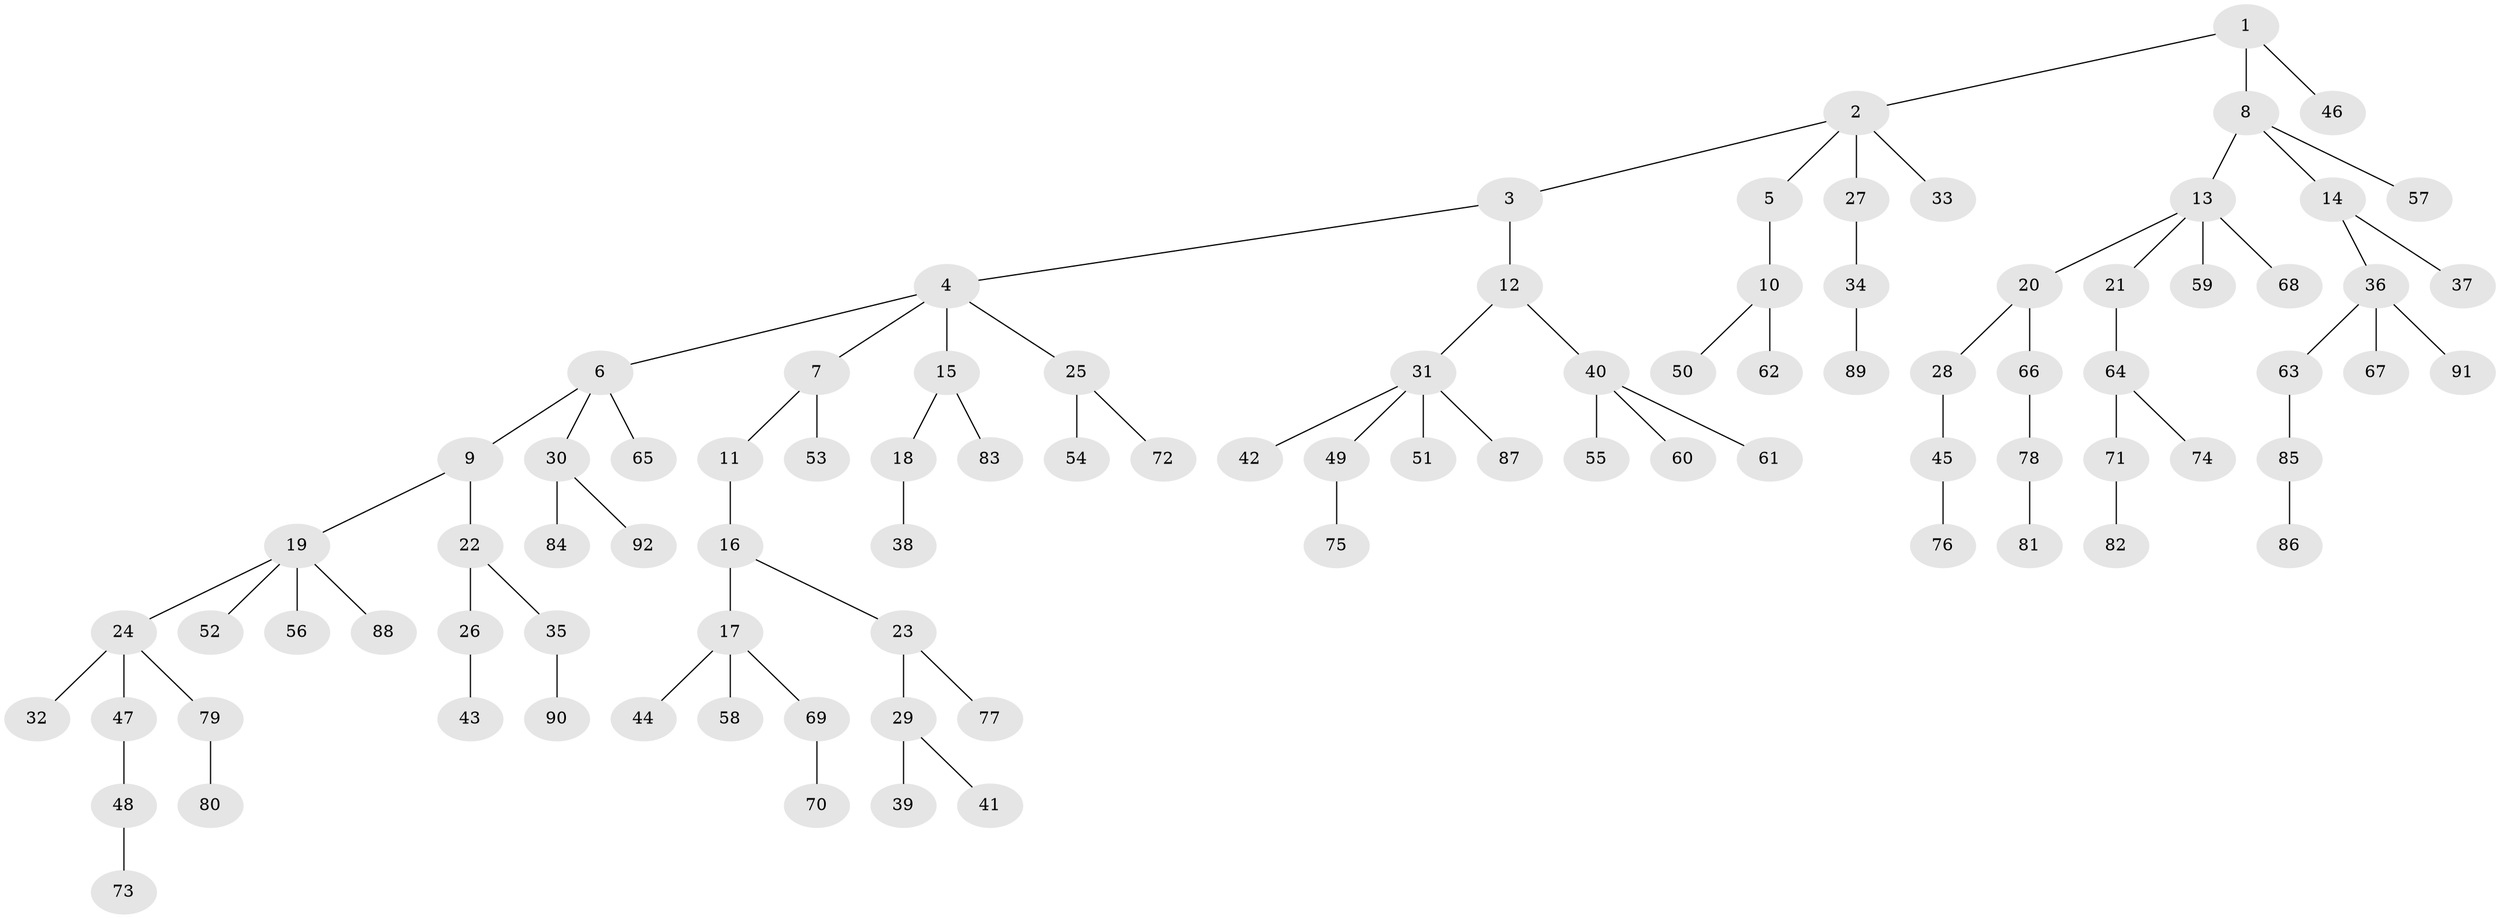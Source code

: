 // Generated by graph-tools (version 1.1) at 2025/26/03/09/25 03:26:24]
// undirected, 92 vertices, 91 edges
graph export_dot {
graph [start="1"]
  node [color=gray90,style=filled];
  1;
  2;
  3;
  4;
  5;
  6;
  7;
  8;
  9;
  10;
  11;
  12;
  13;
  14;
  15;
  16;
  17;
  18;
  19;
  20;
  21;
  22;
  23;
  24;
  25;
  26;
  27;
  28;
  29;
  30;
  31;
  32;
  33;
  34;
  35;
  36;
  37;
  38;
  39;
  40;
  41;
  42;
  43;
  44;
  45;
  46;
  47;
  48;
  49;
  50;
  51;
  52;
  53;
  54;
  55;
  56;
  57;
  58;
  59;
  60;
  61;
  62;
  63;
  64;
  65;
  66;
  67;
  68;
  69;
  70;
  71;
  72;
  73;
  74;
  75;
  76;
  77;
  78;
  79;
  80;
  81;
  82;
  83;
  84;
  85;
  86;
  87;
  88;
  89;
  90;
  91;
  92;
  1 -- 2;
  1 -- 8;
  1 -- 46;
  2 -- 3;
  2 -- 5;
  2 -- 27;
  2 -- 33;
  3 -- 4;
  3 -- 12;
  4 -- 6;
  4 -- 7;
  4 -- 15;
  4 -- 25;
  5 -- 10;
  6 -- 9;
  6 -- 30;
  6 -- 65;
  7 -- 11;
  7 -- 53;
  8 -- 13;
  8 -- 14;
  8 -- 57;
  9 -- 19;
  9 -- 22;
  10 -- 50;
  10 -- 62;
  11 -- 16;
  12 -- 31;
  12 -- 40;
  13 -- 20;
  13 -- 21;
  13 -- 59;
  13 -- 68;
  14 -- 36;
  14 -- 37;
  15 -- 18;
  15 -- 83;
  16 -- 17;
  16 -- 23;
  17 -- 44;
  17 -- 58;
  17 -- 69;
  18 -- 38;
  19 -- 24;
  19 -- 52;
  19 -- 56;
  19 -- 88;
  20 -- 28;
  20 -- 66;
  21 -- 64;
  22 -- 26;
  22 -- 35;
  23 -- 29;
  23 -- 77;
  24 -- 32;
  24 -- 47;
  24 -- 79;
  25 -- 54;
  25 -- 72;
  26 -- 43;
  27 -- 34;
  28 -- 45;
  29 -- 39;
  29 -- 41;
  30 -- 84;
  30 -- 92;
  31 -- 42;
  31 -- 49;
  31 -- 51;
  31 -- 87;
  34 -- 89;
  35 -- 90;
  36 -- 63;
  36 -- 67;
  36 -- 91;
  40 -- 55;
  40 -- 60;
  40 -- 61;
  45 -- 76;
  47 -- 48;
  48 -- 73;
  49 -- 75;
  63 -- 85;
  64 -- 71;
  64 -- 74;
  66 -- 78;
  69 -- 70;
  71 -- 82;
  78 -- 81;
  79 -- 80;
  85 -- 86;
}
